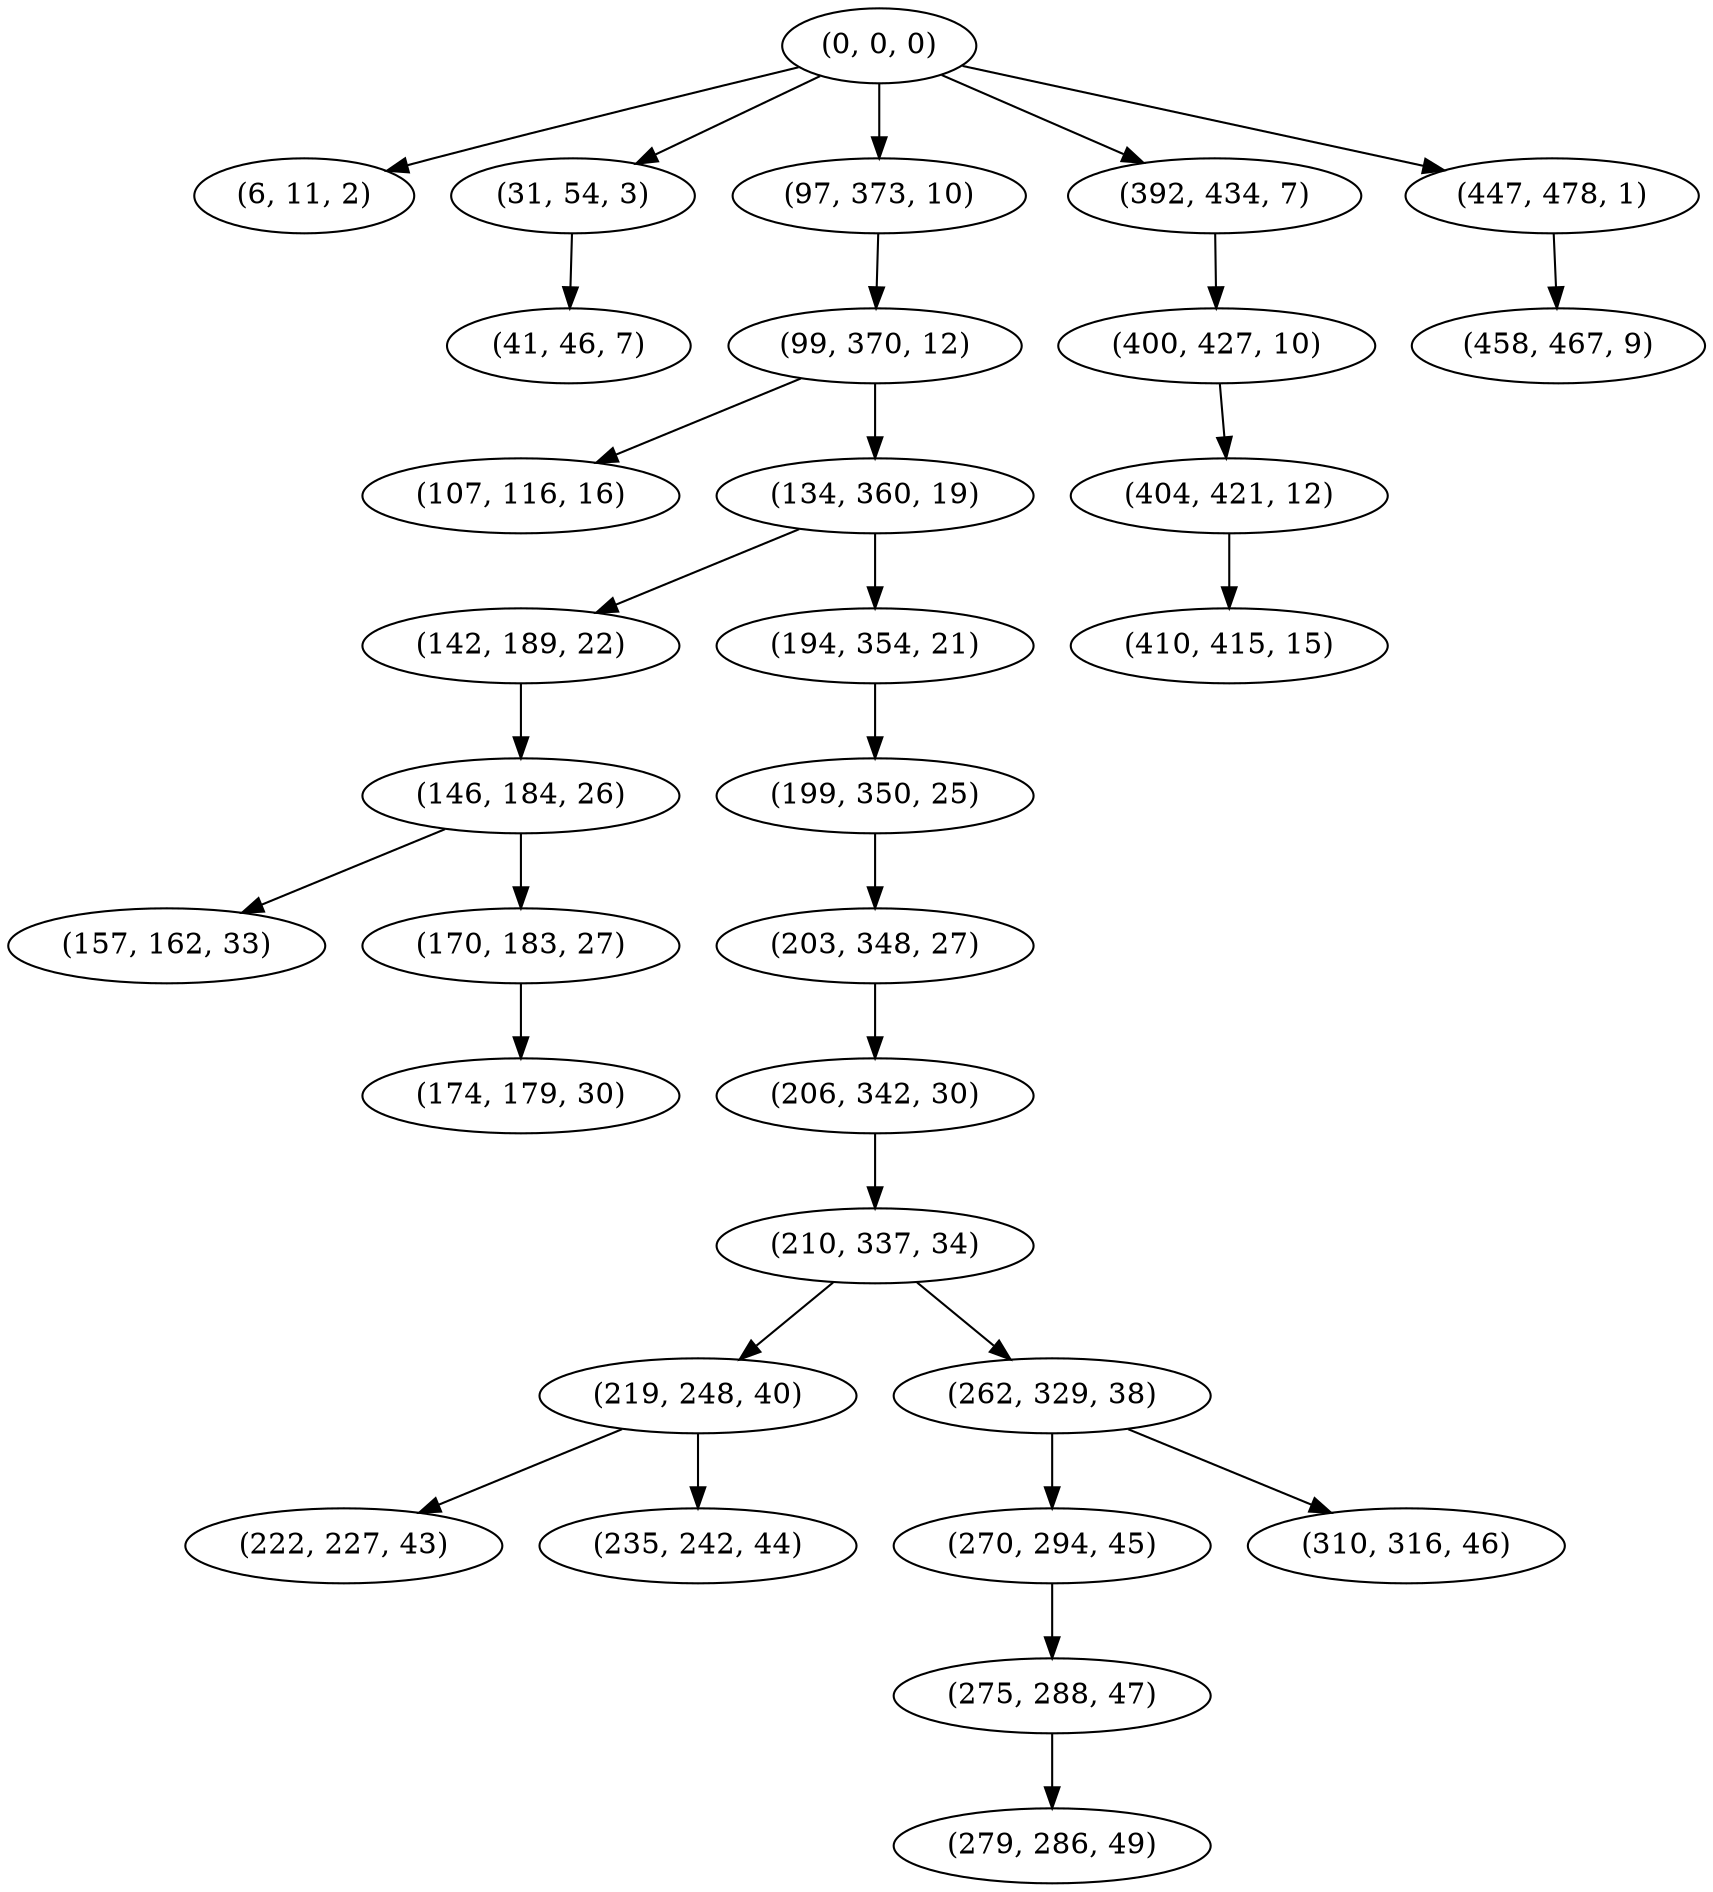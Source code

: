digraph tree {
    "(0, 0, 0)";
    "(6, 11, 2)";
    "(31, 54, 3)";
    "(41, 46, 7)";
    "(97, 373, 10)";
    "(99, 370, 12)";
    "(107, 116, 16)";
    "(134, 360, 19)";
    "(142, 189, 22)";
    "(146, 184, 26)";
    "(157, 162, 33)";
    "(170, 183, 27)";
    "(174, 179, 30)";
    "(194, 354, 21)";
    "(199, 350, 25)";
    "(203, 348, 27)";
    "(206, 342, 30)";
    "(210, 337, 34)";
    "(219, 248, 40)";
    "(222, 227, 43)";
    "(235, 242, 44)";
    "(262, 329, 38)";
    "(270, 294, 45)";
    "(275, 288, 47)";
    "(279, 286, 49)";
    "(310, 316, 46)";
    "(392, 434, 7)";
    "(400, 427, 10)";
    "(404, 421, 12)";
    "(410, 415, 15)";
    "(447, 478, 1)";
    "(458, 467, 9)";
    "(0, 0, 0)" -> "(6, 11, 2)";
    "(0, 0, 0)" -> "(31, 54, 3)";
    "(0, 0, 0)" -> "(97, 373, 10)";
    "(0, 0, 0)" -> "(392, 434, 7)";
    "(0, 0, 0)" -> "(447, 478, 1)";
    "(31, 54, 3)" -> "(41, 46, 7)";
    "(97, 373, 10)" -> "(99, 370, 12)";
    "(99, 370, 12)" -> "(107, 116, 16)";
    "(99, 370, 12)" -> "(134, 360, 19)";
    "(134, 360, 19)" -> "(142, 189, 22)";
    "(134, 360, 19)" -> "(194, 354, 21)";
    "(142, 189, 22)" -> "(146, 184, 26)";
    "(146, 184, 26)" -> "(157, 162, 33)";
    "(146, 184, 26)" -> "(170, 183, 27)";
    "(170, 183, 27)" -> "(174, 179, 30)";
    "(194, 354, 21)" -> "(199, 350, 25)";
    "(199, 350, 25)" -> "(203, 348, 27)";
    "(203, 348, 27)" -> "(206, 342, 30)";
    "(206, 342, 30)" -> "(210, 337, 34)";
    "(210, 337, 34)" -> "(219, 248, 40)";
    "(210, 337, 34)" -> "(262, 329, 38)";
    "(219, 248, 40)" -> "(222, 227, 43)";
    "(219, 248, 40)" -> "(235, 242, 44)";
    "(262, 329, 38)" -> "(270, 294, 45)";
    "(262, 329, 38)" -> "(310, 316, 46)";
    "(270, 294, 45)" -> "(275, 288, 47)";
    "(275, 288, 47)" -> "(279, 286, 49)";
    "(392, 434, 7)" -> "(400, 427, 10)";
    "(400, 427, 10)" -> "(404, 421, 12)";
    "(404, 421, 12)" -> "(410, 415, 15)";
    "(447, 478, 1)" -> "(458, 467, 9)";
}
